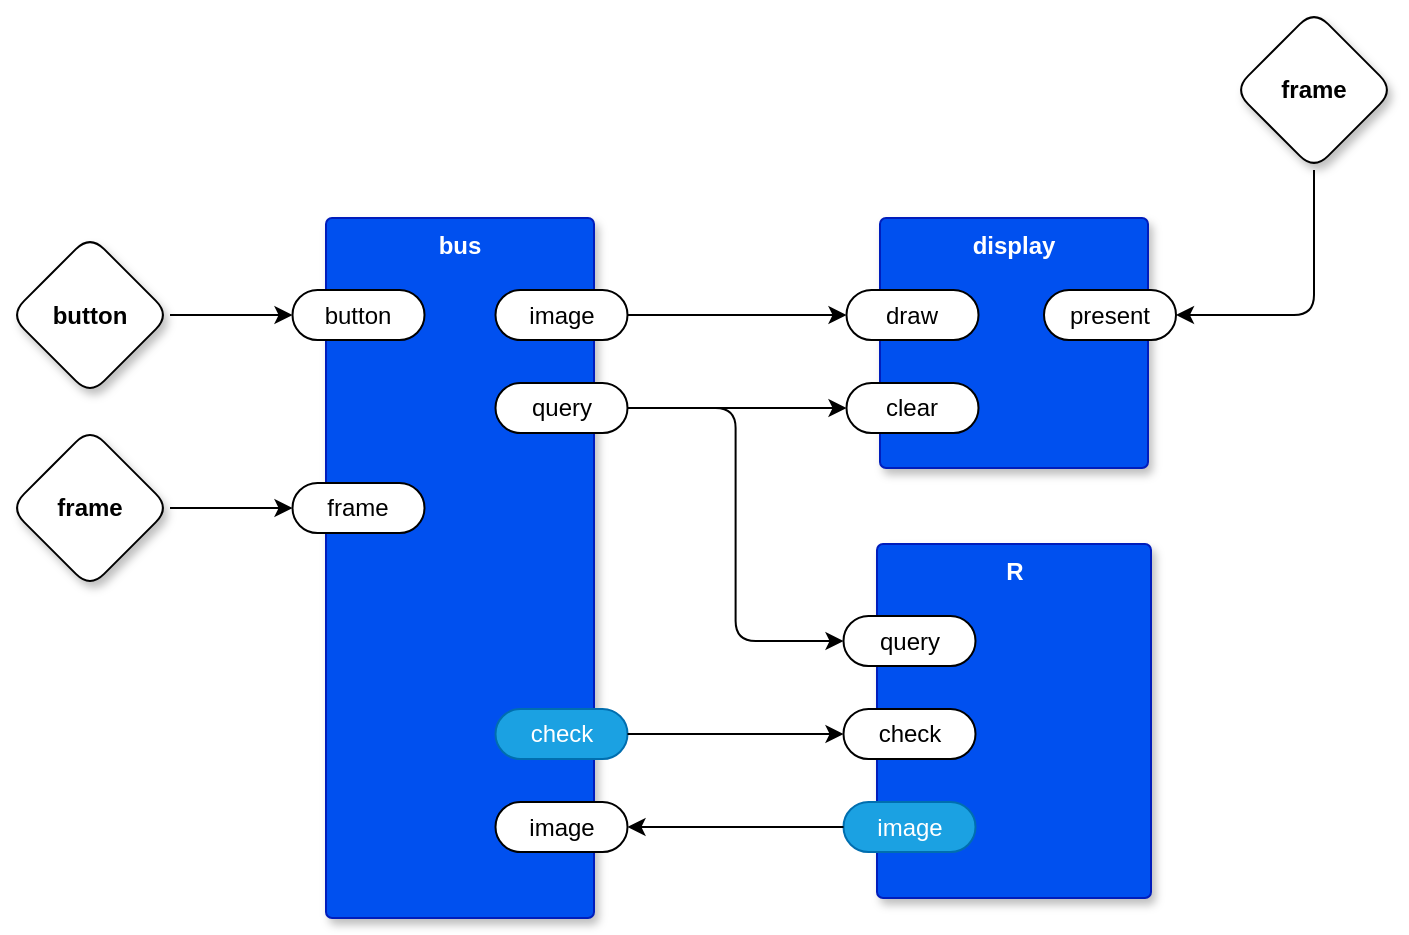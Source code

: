 <mxfile version="21.2.8" type="device">
  <diagram name="main" id="YkyfCPbaVXOV-YppvzM6">
    <mxGraphModel dx="1041" dy="446" grid="0" gridSize="10" guides="1" tooltips="1" connect="1" arrows="1" fold="1" page="0" pageScale="1" pageWidth="850" pageHeight="1100" math="0" shadow="0">
      <root>
        <mxCell id="0" />
        <mxCell id="1" parent="0" />
        <mxCell id="TMsmqCHcKpEDr4xQcw2w-42" style="edgeStyle=orthogonalEdgeStyle;rounded=1;orthogonalLoop=1;jettySize=auto;html=1;exitX=1;exitY=0.5;exitDx=0;exitDy=0;exitPerimeter=0;entryX=0;entryY=0.5;entryDx=0;entryDy=0;entryPerimeter=0;" parent="1" source="TMsmqCHcKpEDr4xQcw2w-1" target="TMsmqCHcKpEDr4xQcw2w-16" edge="1">
          <mxGeometry relative="1" as="geometry" />
        </mxCell>
        <mxCell id="TMsmqCHcKpEDr4xQcw2w-1" value="button" style="rhombus;whiteSpace=wrap;html=1;rounded=1;fontStyle=1;glass=0;sketch=0;fontSize=12;points=[[0,0.5,0,0,0],[0.5,0,0,0,0],[0.5,1,0,0,0],[1,0.5,0,0,0]];shadow=1;" parent="1" vertex="1">
          <mxGeometry x="75" y="337.5" width="80" height="80" as="geometry" />
        </mxCell>
        <mxCell id="rLpIHkizExpdiCErB6rd-1" style="edgeStyle=orthogonalEdgeStyle;rounded=1;orthogonalLoop=1;jettySize=auto;html=1;exitX=1;exitY=0.5;exitDx=0;exitDy=0;exitPerimeter=0;entryX=0;entryY=0.5;entryDx=0;entryDy=0;entryPerimeter=0;" edge="1" parent="1" source="TMsmqCHcKpEDr4xQcw2w-3" target="TMsmqCHcKpEDr4xQcw2w-21">
          <mxGeometry relative="1" as="geometry" />
        </mxCell>
        <mxCell id="TMsmqCHcKpEDr4xQcw2w-3" value="frame" style="rhombus;whiteSpace=wrap;html=1;rounded=1;fontStyle=1;glass=0;sketch=0;fontSize=12;points=[[0,0.5,0,0,0],[0.5,0,0,0,0],[0.5,1,0,0,0],[1,0.5,0,0,0]];shadow=1;" parent="1" vertex="1">
          <mxGeometry x="75" y="434.0" width="80" height="80" as="geometry" />
        </mxCell>
        <mxCell id="TMsmqCHcKpEDr4xQcw2w-10" value="display" style="rounded=1;whiteSpace=wrap;html=1;sketch=0;container=1;recursiveResize=0;verticalAlign=top;arcSize=6;fontStyle=1;autosize=0;points=[];absoluteArcSize=1;shadow=1;strokeColor=#001DBC;fillColor=#0050ef;fontColor=#ffffff;connectable=0;" parent="1" vertex="1">
          <mxGeometry x="510.0" y="329" width="134" height="125" as="geometry">
            <mxRectangle x="-98" y="-1230" width="99" height="26" as="alternateBounds" />
          </mxGeometry>
        </mxCell>
        <mxCell id="TMsmqCHcKpEDr4xQcw2w-11" value="draw" style="rounded=1;whiteSpace=wrap;html=1;sketch=0;points=[[0,0.5,0,0,0],[1,0.5,0,0,0]];arcSize=50;" parent="TMsmqCHcKpEDr4xQcw2w-10" vertex="1">
          <mxGeometry x="-16.75" y="36" width="66" height="25" as="geometry" />
        </mxCell>
        <mxCell id="TMsmqCHcKpEDr4xQcw2w-13" value="clear" style="rounded=1;whiteSpace=wrap;html=1;sketch=0;points=[[0,0.5,0,0,0],[1,0.5,0,0,0]];arcSize=50;" parent="TMsmqCHcKpEDr4xQcw2w-10" vertex="1">
          <mxGeometry x="-16.75" y="82.5" width="66" height="25" as="geometry" />
        </mxCell>
        <mxCell id="rLpIHkizExpdiCErB6rd-8" value="present" style="rounded=1;whiteSpace=wrap;html=1;sketch=0;points=[[0,0.5,0,0,0],[1,0.5,0,0,0]];arcSize=50;" vertex="1" parent="TMsmqCHcKpEDr4xQcw2w-10">
          <mxGeometry x="82" y="36" width="66" height="25" as="geometry" />
        </mxCell>
        <mxCell id="TMsmqCHcKpEDr4xQcw2w-15" value="bus" style="rounded=1;whiteSpace=wrap;html=1;sketch=0;container=1;recursiveResize=0;verticalAlign=top;arcSize=6;fontStyle=1;autosize=0;points=[];absoluteArcSize=1;shadow=1;strokeColor=#001DBC;fillColor=#0050ef;fontColor=#ffffff;connectable=0;" parent="1" vertex="1">
          <mxGeometry x="233" y="329" width="134" height="350" as="geometry">
            <mxRectangle x="-98" y="-1230" width="99" height="26" as="alternateBounds" />
          </mxGeometry>
        </mxCell>
        <mxCell id="TMsmqCHcKpEDr4xQcw2w-16" value="button" style="rounded=1;whiteSpace=wrap;html=1;sketch=0;points=[[0,0.5,0,0,0],[1,0.5,0,0,0]];arcSize=50;" parent="TMsmqCHcKpEDr4xQcw2w-15" vertex="1">
          <mxGeometry x="-16.75" y="36" width="66" height="25" as="geometry" />
        </mxCell>
        <mxCell id="TMsmqCHcKpEDr4xQcw2w-17" value="image" style="rounded=1;whiteSpace=wrap;html=1;sketch=0;points=[[0,0.5,0,0,0],[1,0.5,0,0,0]];arcSize=50;" parent="TMsmqCHcKpEDr4xQcw2w-15" vertex="1">
          <mxGeometry x="84.75" y="36" width="66" height="25" as="geometry" />
        </mxCell>
        <mxCell id="TMsmqCHcKpEDr4xQcw2w-19" value="query" style="rounded=1;whiteSpace=wrap;html=1;sketch=0;points=[[0,0.5,0,0,0],[1,0.5,0,0,0]];arcSize=50;" parent="TMsmqCHcKpEDr4xQcw2w-15" vertex="1">
          <mxGeometry x="84.75" y="82.5" width="66" height="25" as="geometry" />
        </mxCell>
        <mxCell id="TMsmqCHcKpEDr4xQcw2w-21" value="frame" style="rounded=1;whiteSpace=wrap;html=1;sketch=0;points=[[0,0.5,0,0,0],[1,0.5,0,0,0]];arcSize=50;" parent="TMsmqCHcKpEDr4xQcw2w-15" vertex="1">
          <mxGeometry x="-16.75" y="132.5" width="66" height="25" as="geometry" />
        </mxCell>
        <mxCell id="TMsmqCHcKpEDr4xQcw2w-22" value="image" style="rounded=1;whiteSpace=wrap;html=1;sketch=0;points=[[0,0.5,0,0,0],[1,0.5,0,0,0]];arcSize=50;" parent="TMsmqCHcKpEDr4xQcw2w-15" vertex="1">
          <mxGeometry x="84.75" y="292" width="66" height="25" as="geometry" />
        </mxCell>
        <mxCell id="TMsmqCHcKpEDr4xQcw2w-23" value="check" style="rounded=1;whiteSpace=wrap;html=1;sketch=0;points=[[0,0.5,0,0,0],[1,0.5,0,0,0]];arcSize=50;fillColor=#1ba1e2;strokeColor=#006EAF;fontColor=#ffffff;" parent="TMsmqCHcKpEDr4xQcw2w-15" vertex="1">
          <mxGeometry x="84.75" y="245.5" width="66" height="25" as="geometry" />
        </mxCell>
        <mxCell id="TMsmqCHcKpEDr4xQcw2w-35" value="R" style="rounded=1;whiteSpace=wrap;html=1;sketch=0;container=1;recursiveResize=0;verticalAlign=top;arcSize=6;fontStyle=1;autosize=0;points=[];absoluteArcSize=1;shadow=1;strokeColor=#001DBC;fillColor=#0050ef;fontColor=#ffffff;connectable=0;" parent="1" vertex="1">
          <mxGeometry x="508.5" y="492" width="137" height="177" as="geometry">
            <mxRectangle x="-98" y="-1230" width="99" height="26" as="alternateBounds" />
          </mxGeometry>
        </mxCell>
        <mxCell id="TMsmqCHcKpEDr4xQcw2w-36" value="query" style="rounded=1;whiteSpace=wrap;html=1;sketch=0;points=[[0,0.5,0,0,0],[1,0.5,0,0,0]];arcSize=50;" parent="TMsmqCHcKpEDr4xQcw2w-35" vertex="1">
          <mxGeometry x="-16.75" y="36" width="66" height="25" as="geometry" />
        </mxCell>
        <mxCell id="TMsmqCHcKpEDr4xQcw2w-38" value="check" style="rounded=1;whiteSpace=wrap;html=1;sketch=0;points=[[0,0.5,0,0,0],[1,0.5,0,0,0]];arcSize=50;" parent="TMsmqCHcKpEDr4xQcw2w-35" vertex="1">
          <mxGeometry x="-16.75" y="82.5" width="66" height="25" as="geometry" />
        </mxCell>
        <mxCell id="TMsmqCHcKpEDr4xQcw2w-41" value="image" style="rounded=1;whiteSpace=wrap;html=1;sketch=0;points=[[0,0.5,0,0,0],[1,0.5,0,0,0]];arcSize=50;fillColor=#1ba1e2;fontColor=#ffffff;strokeColor=#006EAF;" parent="TMsmqCHcKpEDr4xQcw2w-35" vertex="1">
          <mxGeometry x="-16.75" y="129" width="66" height="25" as="geometry" />
        </mxCell>
        <mxCell id="rLpIHkizExpdiCErB6rd-2" style="edgeStyle=orthogonalEdgeStyle;rounded=1;orthogonalLoop=1;jettySize=auto;html=1;exitX=1;exitY=0.5;exitDx=0;exitDy=0;exitPerimeter=0;entryX=0;entryY=0.5;entryDx=0;entryDy=0;entryPerimeter=0;" edge="1" parent="1" source="TMsmqCHcKpEDr4xQcw2w-17" target="TMsmqCHcKpEDr4xQcw2w-11">
          <mxGeometry relative="1" as="geometry" />
        </mxCell>
        <mxCell id="rLpIHkizExpdiCErB6rd-3" style="edgeStyle=orthogonalEdgeStyle;rounded=1;orthogonalLoop=1;jettySize=auto;html=1;exitX=1;exitY=0.5;exitDx=0;exitDy=0;exitPerimeter=0;entryX=0;entryY=0.5;entryDx=0;entryDy=0;entryPerimeter=0;" edge="1" parent="1" source="TMsmqCHcKpEDr4xQcw2w-19" target="TMsmqCHcKpEDr4xQcw2w-13">
          <mxGeometry relative="1" as="geometry" />
        </mxCell>
        <mxCell id="rLpIHkizExpdiCErB6rd-4" style="edgeStyle=orthogonalEdgeStyle;rounded=1;orthogonalLoop=1;jettySize=auto;html=1;exitX=1;exitY=0.5;exitDx=0;exitDy=0;exitPerimeter=0;entryX=0;entryY=0.5;entryDx=0;entryDy=0;entryPerimeter=0;" edge="1" parent="1" source="TMsmqCHcKpEDr4xQcw2w-19" target="TMsmqCHcKpEDr4xQcw2w-36">
          <mxGeometry relative="1" as="geometry" />
        </mxCell>
        <mxCell id="rLpIHkizExpdiCErB6rd-5" style="edgeStyle=orthogonalEdgeStyle;rounded=1;orthogonalLoop=1;jettySize=auto;html=1;exitX=1;exitY=0.5;exitDx=0;exitDy=0;exitPerimeter=0;entryX=0;entryY=0.5;entryDx=0;entryDy=0;entryPerimeter=0;" edge="1" parent="1" source="TMsmqCHcKpEDr4xQcw2w-23" target="TMsmqCHcKpEDr4xQcw2w-38">
          <mxGeometry relative="1" as="geometry" />
        </mxCell>
        <mxCell id="rLpIHkizExpdiCErB6rd-6" style="edgeStyle=orthogonalEdgeStyle;rounded=1;orthogonalLoop=1;jettySize=auto;html=1;exitX=0;exitY=0.5;exitDx=0;exitDy=0;exitPerimeter=0;entryX=1;entryY=0.5;entryDx=0;entryDy=0;entryPerimeter=0;" edge="1" parent="1" source="TMsmqCHcKpEDr4xQcw2w-41" target="TMsmqCHcKpEDr4xQcw2w-22">
          <mxGeometry relative="1" as="geometry" />
        </mxCell>
        <mxCell id="rLpIHkizExpdiCErB6rd-9" style="edgeStyle=orthogonalEdgeStyle;rounded=1;orthogonalLoop=1;jettySize=auto;html=1;exitX=0.5;exitY=1;exitDx=0;exitDy=0;exitPerimeter=0;entryX=1;entryY=0.5;entryDx=0;entryDy=0;entryPerimeter=0;" edge="1" parent="1" source="rLpIHkizExpdiCErB6rd-7" target="rLpIHkizExpdiCErB6rd-8">
          <mxGeometry relative="1" as="geometry" />
        </mxCell>
        <mxCell id="rLpIHkizExpdiCErB6rd-7" value="frame" style="rhombus;whiteSpace=wrap;html=1;rounded=1;fontStyle=1;glass=0;sketch=0;fontSize=12;points=[[0,0.5,0,0,0],[0.5,0,0,0,0],[0.5,1,0,0,0],[1,0.5,0,0,0]];shadow=1;" vertex="1" parent="1">
          <mxGeometry x="687" y="225.0" width="80" height="80" as="geometry" />
        </mxCell>
      </root>
    </mxGraphModel>
  </diagram>
</mxfile>
